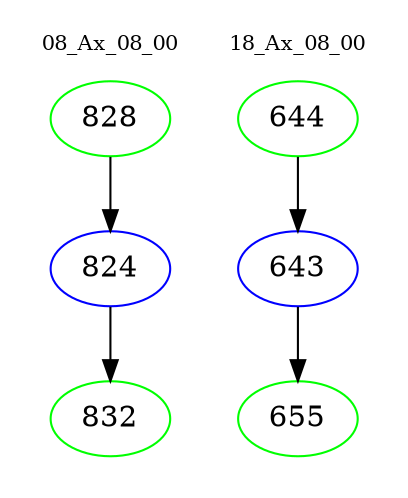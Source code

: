 digraph{
subgraph cluster_0 {
color = white
label = "08_Ax_08_00";
fontsize=10;
T0_828 [label="828", color="green"]
T0_828 -> T0_824 [color="black"]
T0_824 [label="824", color="blue"]
T0_824 -> T0_832 [color="black"]
T0_832 [label="832", color="green"]
}
subgraph cluster_1 {
color = white
label = "18_Ax_08_00";
fontsize=10;
T1_644 [label="644", color="green"]
T1_644 -> T1_643 [color="black"]
T1_643 [label="643", color="blue"]
T1_643 -> T1_655 [color="black"]
T1_655 [label="655", color="green"]
}
}
